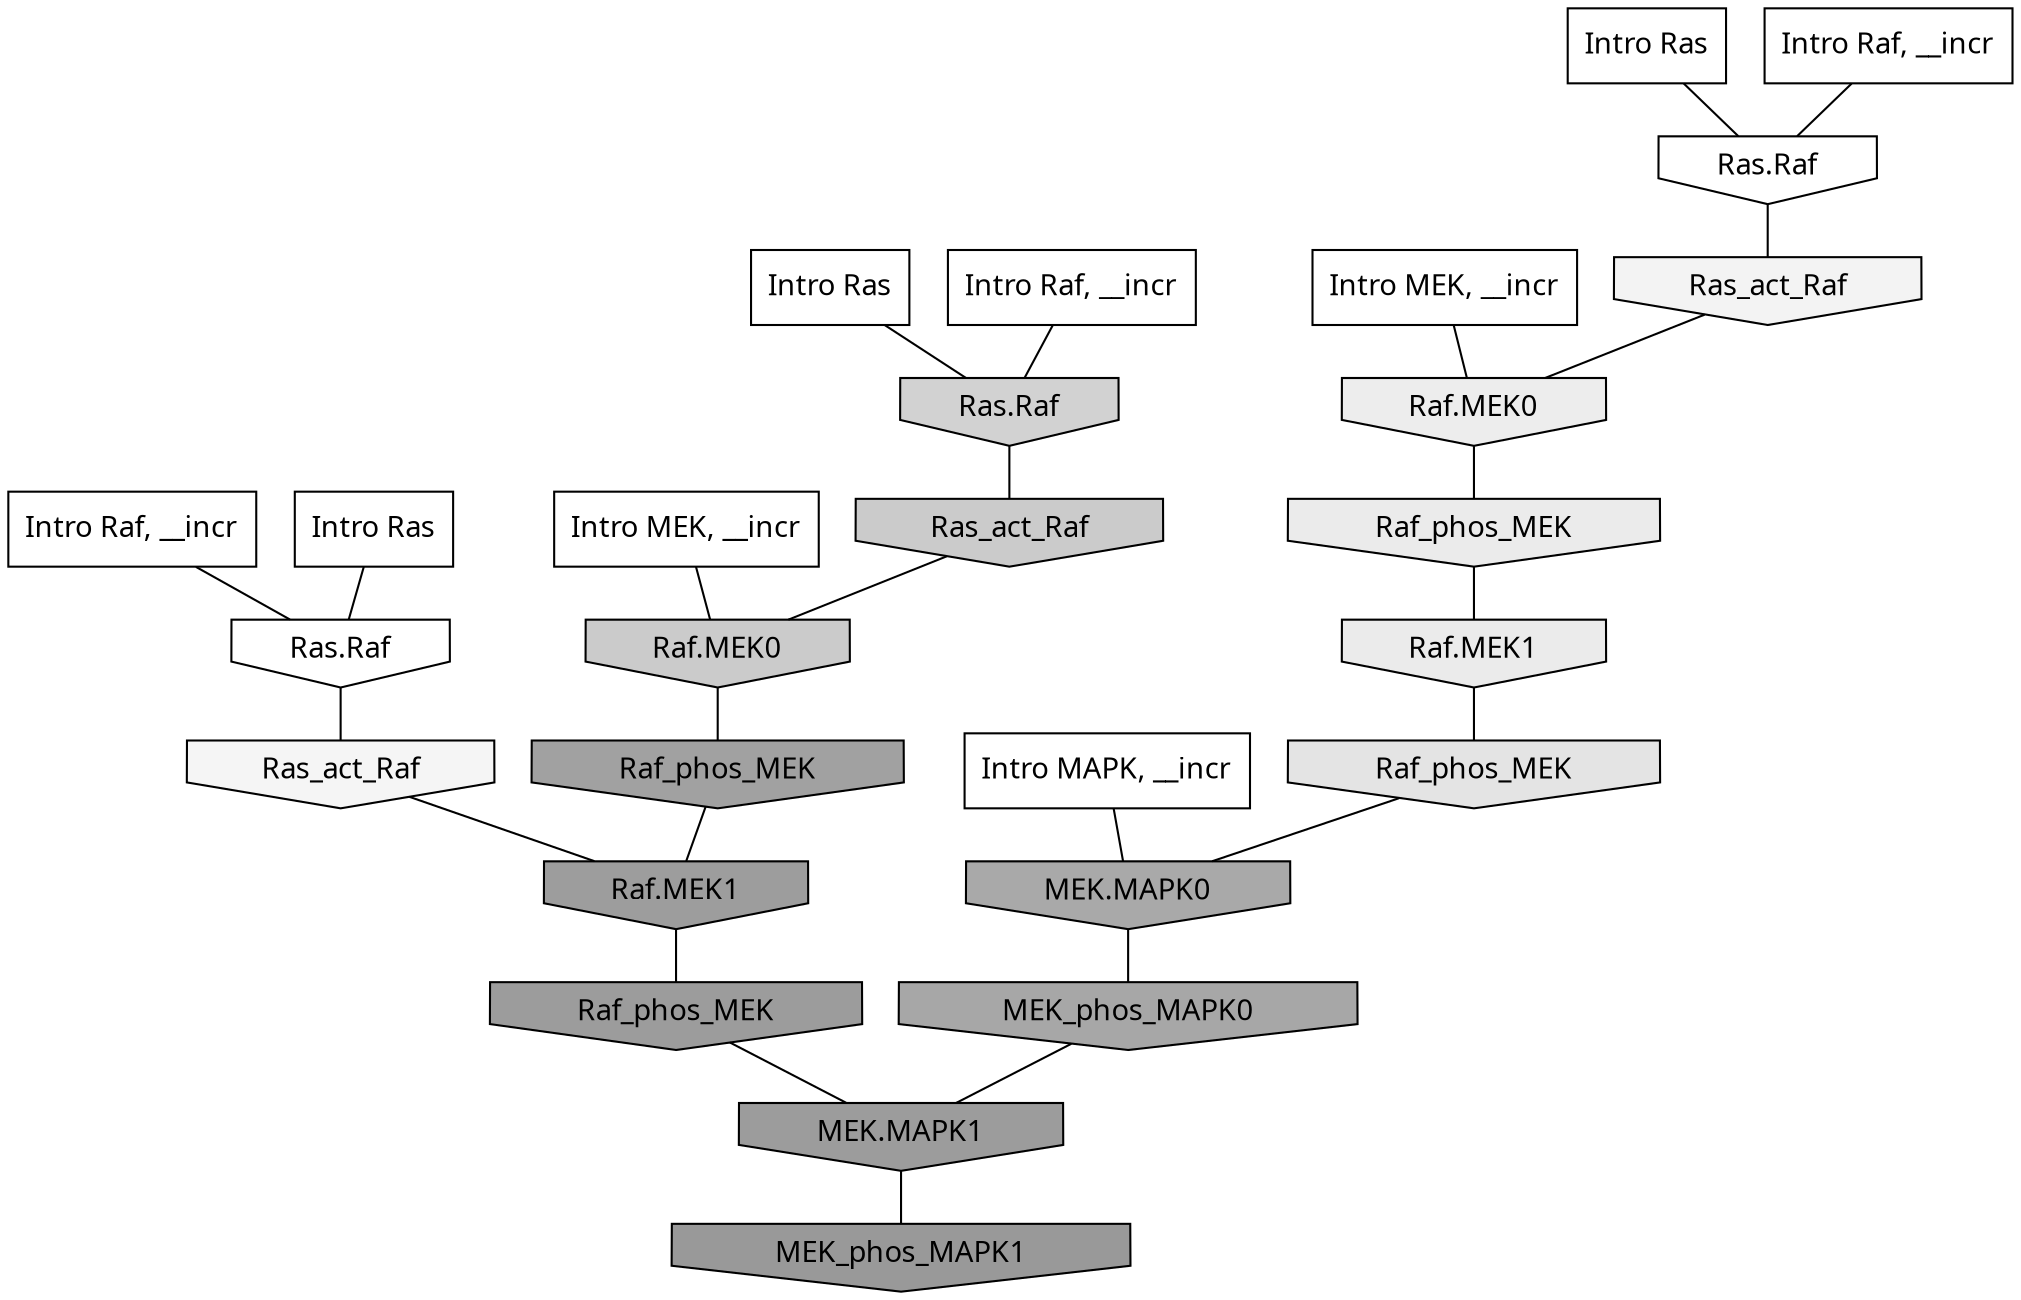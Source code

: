 digraph G{
  rankdir="TB";
  ranksep=0.30;
  node [fontname="CMU Serif"];
  edge [fontname="CMU Serif"];
  
  10 [label="Intro Ras", shape=rectangle, style=filled, fillcolor="0.000 0.000 1.000"]
  
  69 [label="Intro Ras", shape=rectangle, style=filled, fillcolor="0.000 0.000 1.000"]
  
  87 [label="Intro Ras", shape=rectangle, style=filled, fillcolor="0.000 0.000 1.000"]
  
  586 [label="Intro Raf, __incr", shape=rectangle, style=filled, fillcolor="0.000 0.000 1.000"]
  
  777 [label="Intro Raf, __incr", shape=rectangle, style=filled, fillcolor="0.000 0.000 1.000"]
  
  837 [label="Intro Raf, __incr", shape=rectangle, style=filled, fillcolor="0.000 0.000 1.000"]
  
  1151 [label="Intro MEK, __incr", shape=rectangle, style=filled, fillcolor="0.000 0.000 1.000"]
  
  1284 [label="Intro MEK, __incr", shape=rectangle, style=filled, fillcolor="0.000 0.000 1.000"]
  
  2253 [label="Intro MAPK, __incr", shape=rectangle, style=filled, fillcolor="0.000 0.000 1.000"]
  
  3236 [label="Ras.Raf", shape=invhouse, style=filled, fillcolor="0.000 0.000 1.000"]
  
  3276 [label="Ras.Raf", shape=invhouse, style=filled, fillcolor="0.000 0.000 1.000"]
  
  3581 [label="Ras_act_Raf", shape=invhouse, style=filled, fillcolor="0.000 0.000 0.959"]
  
  3641 [label="Ras_act_Raf", shape=invhouse, style=filled, fillcolor="0.000 0.000 0.953"]
  
  3959 [label="Raf.MEK0", shape=invhouse, style=filled, fillcolor="0.000 0.000 0.928"]
  
  4106 [label="Raf_phos_MEK", shape=invhouse, style=filled, fillcolor="0.000 0.000 0.919"]
  
  4108 [label="Raf.MEK1", shape=invhouse, style=filled, fillcolor="0.000 0.000 0.919"]
  
  4459 [label="Raf_phos_MEK", shape=invhouse, style=filled, fillcolor="0.000 0.000 0.894"]
  
  5657 [label="Ras.Raf", shape=invhouse, style=filled, fillcolor="0.000 0.000 0.823"]
  
  6229 [label="Ras_act_Raf", shape=invhouse, style=filled, fillcolor="0.000 0.000 0.793"]
  
  6232 [label="Raf.MEK0", shape=invhouse, style=filled, fillcolor="0.000 0.000 0.793"]
  
  10864 [label="MEK.MAPK0", shape=invhouse, style=filled, fillcolor="0.000 0.000 0.662"]
  
  11154 [label="MEK_phos_MAPK0", shape=invhouse, style=filled, fillcolor="0.000 0.000 0.656"]
  
  12754 [label="Raf_phos_MEK", shape=invhouse, style=filled, fillcolor="0.000 0.000 0.629"]
  
  13660 [label="Raf.MEK1", shape=invhouse, style=filled, fillcolor="0.000 0.000 0.614"]
  
  13778 [label="Raf_phos_MEK", shape=invhouse, style=filled, fillcolor="0.000 0.000 0.612"]
  
  13782 [label="MEK.MAPK1", shape=invhouse, style=filled, fillcolor="0.000 0.000 0.612"]
  
  14729 [label="MEK_phos_MAPK1", shape=invhouse, style=filled, fillcolor="0.000 0.000 0.600"]
  
  
  13782 -> 14729 [dir=none, color="0.000 0.000 0.000"] 
  13778 -> 13782 [dir=none, color="0.000 0.000 0.000"] 
  13660 -> 13778 [dir=none, color="0.000 0.000 0.000"] 
  12754 -> 13660 [dir=none, color="0.000 0.000 0.000"] 
  11154 -> 13782 [dir=none, color="0.000 0.000 0.000"] 
  10864 -> 11154 [dir=none, color="0.000 0.000 0.000"] 
  6232 -> 12754 [dir=none, color="0.000 0.000 0.000"] 
  6229 -> 6232 [dir=none, color="0.000 0.000 0.000"] 
  5657 -> 6229 [dir=none, color="0.000 0.000 0.000"] 
  4459 -> 10864 [dir=none, color="0.000 0.000 0.000"] 
  4108 -> 4459 [dir=none, color="0.000 0.000 0.000"] 
  4106 -> 4108 [dir=none, color="0.000 0.000 0.000"] 
  3959 -> 4106 [dir=none, color="0.000 0.000 0.000"] 
  3641 -> 3959 [dir=none, color="0.000 0.000 0.000"] 
  3581 -> 13660 [dir=none, color="0.000 0.000 0.000"] 
  3276 -> 3641 [dir=none, color="0.000 0.000 0.000"] 
  3236 -> 3581 [dir=none, color="0.000 0.000 0.000"] 
  2253 -> 10864 [dir=none, color="0.000 0.000 0.000"] 
  1284 -> 3959 [dir=none, color="0.000 0.000 0.000"] 
  1151 -> 6232 [dir=none, color="0.000 0.000 0.000"] 
  837 -> 3236 [dir=none, color="0.000 0.000 0.000"] 
  777 -> 3276 [dir=none, color="0.000 0.000 0.000"] 
  586 -> 5657 [dir=none, color="0.000 0.000 0.000"] 
  87 -> 5657 [dir=none, color="0.000 0.000 0.000"] 
  69 -> 3276 [dir=none, color="0.000 0.000 0.000"] 
  10 -> 3236 [dir=none, color="0.000 0.000 0.000"] 
  
  }
